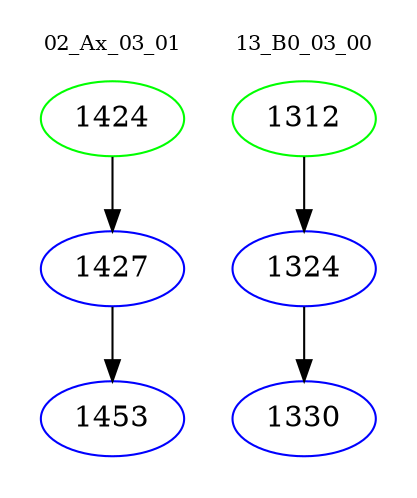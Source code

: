 digraph{
subgraph cluster_0 {
color = white
label = "02_Ax_03_01";
fontsize=10;
T0_1424 [label="1424", color="green"]
T0_1424 -> T0_1427 [color="black"]
T0_1427 [label="1427", color="blue"]
T0_1427 -> T0_1453 [color="black"]
T0_1453 [label="1453", color="blue"]
}
subgraph cluster_1 {
color = white
label = "13_B0_03_00";
fontsize=10;
T1_1312 [label="1312", color="green"]
T1_1312 -> T1_1324 [color="black"]
T1_1324 [label="1324", color="blue"]
T1_1324 -> T1_1330 [color="black"]
T1_1330 [label="1330", color="blue"]
}
}
